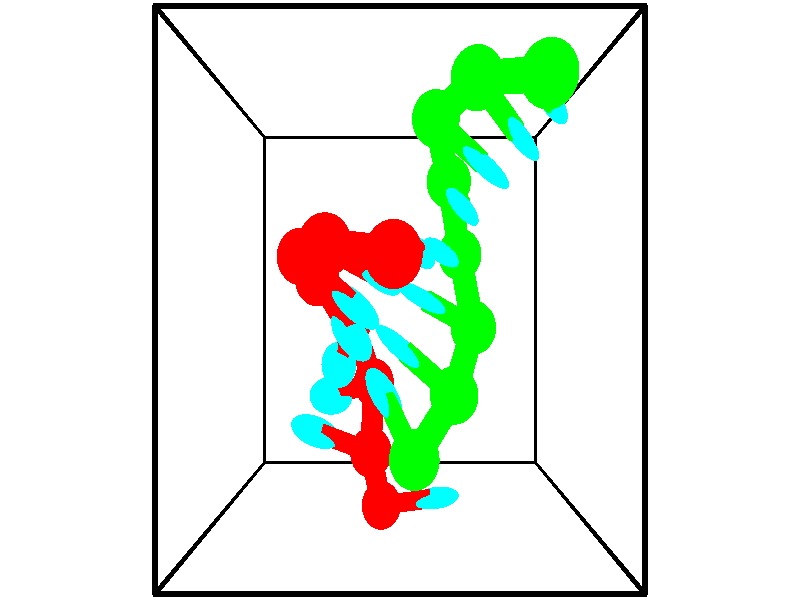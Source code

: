 // switches for output
#declare DRAW_BASES = 1; // possible values are 0, 1; only relevant for DNA ribbons
#declare DRAW_BASES_TYPE = 3; // possible values are 1, 2, 3; only relevant for DNA ribbons
#declare DRAW_FOG = 0; // set to 1 to enable fog

#include "colors.inc"

#include "transforms.inc"
background { rgb <1, 1, 1>}

#default {
   normal{
       ripples 0.25
       frequency 0.20
       turbulence 0.2
       lambda 5
   }
	finish {
		phong 0.1
		phong_size 40.
	}
}

// original window dimensions: 1024x640


// camera settings

camera {
	sky <-0, 1, 0>
	up <-0, 1, 0>
	right 1.6 * <1, 0, 0>
	location <2.5, 2.5, 11.1562>
	look_at <2.5, 2.5, 2.5>
	direction <0, 0, -8.6562>
	angle 67.0682
}


# declare cpy_camera_pos = <2.5, 2.5, 11.1562>;
# if (DRAW_FOG = 1)
fog {
	fog_type 2
	up vnormalize(cpy_camera_pos)
	color rgbt<1,1,1,0.3>
	distance 1e-5
	fog_alt 3e-3
	fog_offset 4
}
# end


// LIGHTS

# declare lum = 6;
global_settings {
	ambient_light rgb lum * <0.05, 0.05, 0.05>
	max_trace_level 15
}# declare cpy_direct_light_amount = 0.25;
light_source
{	1000 * <-1, -1, 1>,
	rgb lum * cpy_direct_light_amount
	parallel
}

light_source
{	1000 * <1, 1, -1>,
	rgb lum * cpy_direct_light_amount
	parallel
}

// strand 0

// nucleotide -1

// particle -1
sphere {
	<2.259916, 0.301982, 3.399786> 0.250000
	pigment { color rgbt <1,0,0,0> }
	no_shadow
}
cylinder {
	<2.656960, 0.349670, 3.408848>,  <2.895186, 0.378283, 3.414285>, 0.100000
	pigment { color rgbt <1,0,0,0> }
	no_shadow
}
cylinder {
	<2.656960, 0.349670, 3.408848>,  <2.259916, 0.301982, 3.399786>, 0.100000
	pigment { color rgbt <1,0,0,0> }
	no_shadow
}

// particle -1
sphere {
	<2.656960, 0.349670, 3.408848> 0.100000
	pigment { color rgbt <1,0,0,0> }
	no_shadow
}
sphere {
	0, 1
	scale<0.080000,0.200000,0.300000>
	matrix <-0.121350, 0.976625, 0.177421,
		-0.000973, -0.178859, 0.983874,
		0.992609, 0.119220, 0.022655,
		2.954742, 0.385437, 3.415644>
	pigment { color rgbt <0,1,1,0> }
	no_shadow
}
cylinder {
	<2.148355, 0.966239, 3.862921>,  <2.259916, 0.301982, 3.399786>, 0.130000
	pigment { color rgbt <1,0,0,0> }
	no_shadow
}

// nucleotide -1

// particle -1
sphere {
	<2.148355, 0.966239, 3.862921> 0.250000
	pigment { color rgbt <1,0,0,0> }
	no_shadow
}
cylinder {
	<1.774467, 1.097122, 3.918400>,  <1.550135, 1.175652, 3.951687>, 0.100000
	pigment { color rgbt <1,0,0,0> }
	no_shadow
}
cylinder {
	<1.774467, 1.097122, 3.918400>,  <2.148355, 0.966239, 3.862921>, 0.100000
	pigment { color rgbt <1,0,0,0> }
	no_shadow
}

// particle -1
sphere {
	<1.774467, 1.097122, 3.918400> 0.100000
	pigment { color rgbt <1,0,0,0> }
	no_shadow
}
sphere {
	0, 1
	scale<0.080000,0.200000,0.300000>
	matrix <0.350760, 0.786601, 0.508160,
		0.057175, 0.523636, -0.850022,
		-0.934718, 0.327207, 0.138696,
		1.494052, 1.195284, 3.960009>
	pigment { color rgbt <0,1,1,0> }
	no_shadow
}
cylinder {
	<2.173339, 1.643404, 3.628035>,  <2.148355, 0.966239, 3.862921>, 0.130000
	pigment { color rgbt <1,0,0,0> }
	no_shadow
}

// nucleotide -1

// particle -1
sphere {
	<2.173339, 1.643404, 3.628035> 0.250000
	pigment { color rgbt <1,0,0,0> }
	no_shadow
}
cylinder {
	<1.904579, 1.604156, 3.921680>,  <1.743323, 1.580608, 4.097868>, 0.100000
	pigment { color rgbt <1,0,0,0> }
	no_shadow
}
cylinder {
	<1.904579, 1.604156, 3.921680>,  <2.173339, 1.643404, 3.628035>, 0.100000
	pigment { color rgbt <1,0,0,0> }
	no_shadow
}

// particle -1
sphere {
	<1.904579, 1.604156, 3.921680> 0.100000
	pigment { color rgbt <1,0,0,0> }
	no_shadow
}
sphere {
	0, 1
	scale<0.080000,0.200000,0.300000>
	matrix <0.546747, 0.602921, 0.580994,
		-0.499620, 0.791745, -0.351455,
		-0.671899, -0.098119, 0.734115,
		1.703009, 1.574721, 4.141915>
	pigment { color rgbt <0,1,1,0> }
	no_shadow
}
cylinder {
	<1.908355, 2.293355, 3.753252>,  <2.173339, 1.643404, 3.628035>, 0.130000
	pigment { color rgbt <1,0,0,0> }
	no_shadow
}

// nucleotide -1

// particle -1
sphere {
	<1.908355, 2.293355, 3.753252> 0.250000
	pigment { color rgbt <1,0,0,0> }
	no_shadow
}
cylinder {
	<1.851536, 2.064728, 4.076519>,  <1.817445, 1.927552, 4.270479>, 0.100000
	pigment { color rgbt <1,0,0,0> }
	no_shadow
}
cylinder {
	<1.851536, 2.064728, 4.076519>,  <1.908355, 2.293355, 3.753252>, 0.100000
	pigment { color rgbt <1,0,0,0> }
	no_shadow
}

// particle -1
sphere {
	<1.851536, 2.064728, 4.076519> 0.100000
	pigment { color rgbt <1,0,0,0> }
	no_shadow
}
sphere {
	0, 1
	scale<0.080000,0.200000,0.300000>
	matrix <0.437188, 0.696272, 0.569273,
		-0.888082, 0.434184, 0.150979,
		-0.142047, -0.571567, 0.808167,
		1.808922, 1.893257, 4.318969>
	pigment { color rgbt <0,1,1,0> }
	no_shadow
}
cylinder {
	<1.561228, 2.690289, 4.291272>,  <1.908355, 2.293355, 3.753252>, 0.130000
	pigment { color rgbt <1,0,0,0> }
	no_shadow
}

// nucleotide -1

// particle -1
sphere {
	<1.561228, 2.690289, 4.291272> 0.250000
	pigment { color rgbt <1,0,0,0> }
	no_shadow
}
cylinder {
	<1.794384, 2.397156, 4.431667>,  <1.934278, 2.221275, 4.515904>, 0.100000
	pigment { color rgbt <1,0,0,0> }
	no_shadow
}
cylinder {
	<1.794384, 2.397156, 4.431667>,  <1.561228, 2.690289, 4.291272>, 0.100000
	pigment { color rgbt <1,0,0,0> }
	no_shadow
}

// particle -1
sphere {
	<1.794384, 2.397156, 4.431667> 0.100000
	pigment { color rgbt <1,0,0,0> }
	no_shadow
}
sphere {
	0, 1
	scale<0.080000,0.200000,0.300000>
	matrix <0.441780, 0.648358, 0.620050,
		-0.681960, -0.206362, 0.701674,
		0.582890, -0.732835, 0.350987,
		1.969251, 2.177305, 4.536963>
	pigment { color rgbt <0,1,1,0> }
	no_shadow
}
cylinder {
	<1.478143, 2.873886, 4.903956>,  <1.561228, 2.690289, 4.291272>, 0.130000
	pigment { color rgbt <1,0,0,0> }
	no_shadow
}

// nucleotide -1

// particle -1
sphere {
	<1.478143, 2.873886, 4.903956> 0.250000
	pigment { color rgbt <1,0,0,0> }
	no_shadow
}
cylinder {
	<1.795940, 2.631439, 4.888973>,  <1.986619, 2.485971, 4.879983>, 0.100000
	pigment { color rgbt <1,0,0,0> }
	no_shadow
}
cylinder {
	<1.795940, 2.631439, 4.888973>,  <1.478143, 2.873886, 4.903956>, 0.100000
	pigment { color rgbt <1,0,0,0> }
	no_shadow
}

// particle -1
sphere {
	<1.795940, 2.631439, 4.888973> 0.100000
	pigment { color rgbt <1,0,0,0> }
	no_shadow
}
sphere {
	0, 1
	scale<0.080000,0.200000,0.300000>
	matrix <0.551568, 0.694433, 0.462099,
		-0.254074, -0.387795, 0.886037,
		0.794493, -0.606117, -0.037458,
		2.034288, 2.449604, 4.877736>
	pigment { color rgbt <0,1,1,0> }
	no_shadow
}
cylinder {
	<1.806807, 2.924835, 5.569077>,  <1.478143, 2.873886, 4.903956>, 0.130000
	pigment { color rgbt <1,0,0,0> }
	no_shadow
}

// nucleotide -1

// particle -1
sphere {
	<1.806807, 2.924835, 5.569077> 0.250000
	pigment { color rgbt <1,0,0,0> }
	no_shadow
}
cylinder {
	<2.078373, 2.800629, 5.302948>,  <2.241313, 2.726105, 5.143270>, 0.100000
	pigment { color rgbt <1,0,0,0> }
	no_shadow
}
cylinder {
	<2.078373, 2.800629, 5.302948>,  <1.806807, 2.924835, 5.569077>, 0.100000
	pigment { color rgbt <1,0,0,0> }
	no_shadow
}

// particle -1
sphere {
	<2.078373, 2.800629, 5.302948> 0.100000
	pigment { color rgbt <1,0,0,0> }
	no_shadow
}
sphere {
	0, 1
	scale<0.080000,0.200000,0.300000>
	matrix <0.647050, 0.681289, 0.342302,
		0.346987, -0.662891, 0.663457,
		0.678916, -0.310515, -0.665323,
		2.282048, 2.707474, 5.103351>
	pigment { color rgbt <0,1,1,0> }
	no_shadow
}
cylinder {
	<2.444326, 2.828362, 5.977341>,  <1.806807, 2.924835, 5.569077>, 0.130000
	pigment { color rgbt <1,0,0,0> }
	no_shadow
}

// nucleotide -1

// particle -1
sphere {
	<2.444326, 2.828362, 5.977341> 0.250000
	pigment { color rgbt <1,0,0,0> }
	no_shadow
}
cylinder {
	<2.571945, 2.869873, 5.600525>,  <2.648517, 2.894779, 5.374435>, 0.100000
	pigment { color rgbt <1,0,0,0> }
	no_shadow
}
cylinder {
	<2.571945, 2.869873, 5.600525>,  <2.444326, 2.828362, 5.977341>, 0.100000
	pigment { color rgbt <1,0,0,0> }
	no_shadow
}

// particle -1
sphere {
	<2.571945, 2.869873, 5.600525> 0.100000
	pigment { color rgbt <1,0,0,0> }
	no_shadow
}
sphere {
	0, 1
	scale<0.080000,0.200000,0.300000>
	matrix <0.642377, 0.707146, 0.295459,
		0.696823, -0.699410, 0.158947,
		0.319045, 0.103779, -0.942040,
		2.667660, 2.901006, 5.317913>
	pigment { color rgbt <0,1,1,0> }
	no_shadow
}
// strand 1

// nucleotide -1

// particle -1
sphere {
	<3.793330, 4.132664, 5.930106> 0.250000
	pigment { color rgbt <0,1,0,0> }
	no_shadow
}
cylinder {
	<3.904076, 4.114792, 5.546158>,  <3.970523, 4.104069, 5.315789>, 0.100000
	pigment { color rgbt <0,1,0,0> }
	no_shadow
}
cylinder {
	<3.904076, 4.114792, 5.546158>,  <3.793330, 4.132664, 5.930106>, 0.100000
	pigment { color rgbt <0,1,0,0> }
	no_shadow
}

// particle -1
sphere {
	<3.904076, 4.114792, 5.546158> 0.100000
	pigment { color rgbt <0,1,0,0> }
	no_shadow
}
sphere {
	0, 1
	scale<0.080000,0.200000,0.300000>
	matrix <-0.725233, -0.665035, -0.178228,
		-0.630384, 0.745474, -0.216528,
		0.276863, -0.044680, -0.959870,
		3.987134, 4.101388, 5.258197>
	pigment { color rgbt <0,1,1,0> }
	no_shadow
}
cylinder {
	<3.225181, 4.234030, 5.497911>,  <3.793330, 4.132664, 5.930106>, 0.130000
	pigment { color rgbt <0,1,0,0> }
	no_shadow
}

// nucleotide -1

// particle -1
sphere {
	<3.225181, 4.234030, 5.497911> 0.250000
	pigment { color rgbt <0,1,0,0> }
	no_shadow
}
cylinder {
	<3.491272, 4.022583, 5.286995>,  <3.650927, 3.895715, 5.160445>, 0.100000
	pigment { color rgbt <0,1,0,0> }
	no_shadow
}
cylinder {
	<3.491272, 4.022583, 5.286995>,  <3.225181, 4.234030, 5.497911>, 0.100000
	pigment { color rgbt <0,1,0,0> }
	no_shadow
}

// particle -1
sphere {
	<3.491272, 4.022583, 5.286995> 0.100000
	pigment { color rgbt <0,1,0,0> }
	no_shadow
}
sphere {
	0, 1
	scale<0.080000,0.200000,0.300000>
	matrix <-0.678203, -0.723171, -0.130629,
		-0.312268, 0.444508, -0.839584,
		0.665228, -0.528617, -0.527290,
		3.690840, 3.863998, 5.128808>
	pigment { color rgbt <0,1,1,0> }
	no_shadow
}
cylinder {
	<2.876973, 4.089720, 4.803847>,  <3.225181, 4.234030, 5.497911>, 0.130000
	pigment { color rgbt <0,1,0,0> }
	no_shadow
}

// nucleotide -1

// particle -1
sphere {
	<2.876973, 4.089720, 4.803847> 0.250000
	pigment { color rgbt <0,1,0,0> }
	no_shadow
}
cylinder {
	<3.160040, 3.830536, 4.916527>,  <3.329880, 3.675025, 4.984135>, 0.100000
	pigment { color rgbt <0,1,0,0> }
	no_shadow
}
cylinder {
	<3.160040, 3.830536, 4.916527>,  <2.876973, 4.089720, 4.803847>, 0.100000
	pigment { color rgbt <0,1,0,0> }
	no_shadow
}

// particle -1
sphere {
	<3.160040, 3.830536, 4.916527> 0.100000
	pigment { color rgbt <0,1,0,0> }
	no_shadow
}
sphere {
	0, 1
	scale<0.080000,0.200000,0.300000>
	matrix <-0.523442, -0.748597, -0.406952,
		0.474569, 0.140533, -0.868927,
		0.707667, -0.647960, 0.281700,
		3.372340, 3.636148, 5.001037>
	pigment { color rgbt <0,1,1,0> }
	no_shadow
}
cylinder {
	<3.053032, 3.618349, 4.304222>,  <2.876973, 4.089720, 4.803847>, 0.130000
	pigment { color rgbt <0,1,0,0> }
	no_shadow
}

// nucleotide -1

// particle -1
sphere {
	<3.053032, 3.618349, 4.304222> 0.250000
	pigment { color rgbt <0,1,0,0> }
	no_shadow
}
cylinder {
	<3.104265, 3.439850, 4.658501>,  <3.135005, 3.332751, 4.871068>, 0.100000
	pigment { color rgbt <0,1,0,0> }
	no_shadow
}
cylinder {
	<3.104265, 3.439850, 4.658501>,  <3.053032, 3.618349, 4.304222>, 0.100000
	pigment { color rgbt <0,1,0,0> }
	no_shadow
}

// particle -1
sphere {
	<3.104265, 3.439850, 4.658501> 0.100000
	pigment { color rgbt <0,1,0,0> }
	no_shadow
}
sphere {
	0, 1
	scale<0.080000,0.200000,0.300000>
	matrix <-0.635135, -0.722802, -0.272326,
		0.761708, -0.527657, -0.376005,
		0.128083, -0.446247, 0.885697,
		3.142690, 3.305976, 4.924210>
	pigment { color rgbt <0,1,1,0> }
	no_shadow
}
cylinder {
	<3.195164, 2.940262, 4.134608>,  <3.053032, 3.618349, 4.304222>, 0.130000
	pigment { color rgbt <0,1,0,0> }
	no_shadow
}

// nucleotide -1

// particle -1
sphere {
	<3.195164, 2.940262, 4.134608> 0.250000
	pigment { color rgbt <0,1,0,0> }
	no_shadow
}
cylinder {
	<3.048054, 2.927719, 4.506363>,  <2.959788, 2.920194, 4.729415>, 0.100000
	pigment { color rgbt <0,1,0,0> }
	no_shadow
}
cylinder {
	<3.048054, 2.927719, 4.506363>,  <3.195164, 2.940262, 4.134608>, 0.100000
	pigment { color rgbt <0,1,0,0> }
	no_shadow
}

// particle -1
sphere {
	<3.048054, 2.927719, 4.506363> 0.100000
	pigment { color rgbt <0,1,0,0> }
	no_shadow
}
sphere {
	0, 1
	scale<0.080000,0.200000,0.300000>
	matrix <-0.537879, -0.808104, -0.240113,
		0.758570, -0.588205, 0.280334,
		-0.367775, -0.031356, 0.929386,
		2.937721, 2.918312, 4.785179>
	pigment { color rgbt <0,1,1,0> }
	no_shadow
}
cylinder {
	<3.313840, 2.244938, 4.451817>,  <3.195164, 2.940262, 4.134608>, 0.130000
	pigment { color rgbt <0,1,0,0> }
	no_shadow
}

// nucleotide -1

// particle -1
sphere {
	<3.313840, 2.244938, 4.451817> 0.250000
	pigment { color rgbt <0,1,0,0> }
	no_shadow
}
cylinder {
	<2.982304, 2.399643, 4.613525>,  <2.783381, 2.492466, 4.710551>, 0.100000
	pigment { color rgbt <0,1,0,0> }
	no_shadow
}
cylinder {
	<2.982304, 2.399643, 4.613525>,  <3.313840, 2.244938, 4.451817>, 0.100000
	pigment { color rgbt <0,1,0,0> }
	no_shadow
}

// particle -1
sphere {
	<2.982304, 2.399643, 4.613525> 0.100000
	pigment { color rgbt <0,1,0,0> }
	no_shadow
}
sphere {
	0, 1
	scale<0.080000,0.200000,0.300000>
	matrix <-0.442245, -0.895501, -0.049978,
		0.342696, -0.220211, 0.913273,
		-0.828842, 0.386762, 0.404272,
		2.733651, 2.515672, 4.734807>
	pigment { color rgbt <0,1,1,0> }
	no_shadow
}
cylinder {
	<3.060767, 1.677659, 4.903685>,  <3.313840, 2.244938, 4.451817>, 0.130000
	pigment { color rgbt <0,1,0,0> }
	no_shadow
}

// nucleotide -1

// particle -1
sphere {
	<3.060767, 1.677659, 4.903685> 0.250000
	pigment { color rgbt <0,1,0,0> }
	no_shadow
}
cylinder {
	<2.738802, 1.914078, 4.882607>,  <2.545623, 2.055929, 4.869960>, 0.100000
	pigment { color rgbt <0,1,0,0> }
	no_shadow
}
cylinder {
	<2.738802, 1.914078, 4.882607>,  <3.060767, 1.677659, 4.903685>, 0.100000
	pigment { color rgbt <0,1,0,0> }
	no_shadow
}

// particle -1
sphere {
	<2.738802, 1.914078, 4.882607> 0.100000
	pigment { color rgbt <0,1,0,0> }
	no_shadow
}
sphere {
	0, 1
	scale<0.080000,0.200000,0.300000>
	matrix <-0.577276, -0.800515, -0.161024,
		-0.137356, -0.099191, 0.985543,
		-0.804914, 0.591048, -0.052695,
		2.497328, 2.091392, 4.866798>
	pigment { color rgbt <0,1,1,0> }
	no_shadow
}
cylinder {
	<2.641347, 1.182829, 5.180230>,  <3.060767, 1.677659, 4.903685>, 0.130000
	pigment { color rgbt <0,1,0,0> }
	no_shadow
}

// nucleotide -1

// particle -1
sphere {
	<2.641347, 1.182829, 5.180230> 0.250000
	pigment { color rgbt <0,1,0,0> }
	no_shadow
}
cylinder {
	<2.463530, 1.461899, 4.955505>,  <2.356839, 1.629340, 4.820671>, 0.100000
	pigment { color rgbt <0,1,0,0> }
	no_shadow
}
cylinder {
	<2.463530, 1.461899, 4.955505>,  <2.641347, 1.182829, 5.180230>, 0.100000
	pigment { color rgbt <0,1,0,0> }
	no_shadow
}

// particle -1
sphere {
	<2.463530, 1.461899, 4.955505> 0.100000
	pigment { color rgbt <0,1,0,0> }
	no_shadow
}
sphere {
	0, 1
	scale<0.080000,0.200000,0.300000>
	matrix <-0.583156, -0.701487, -0.409691,
		-0.679931, 0.145494, 0.718697,
		-0.444549, 0.697674, -0.561808,
		2.330166, 1.671201, 4.786962>
	pigment { color rgbt <0,1,1,0> }
	no_shadow
}
// box output
cylinder {
	<0.000000, 0.000000, 0.000000>,  <5.000000, 0.000000, 0.000000>, 0.025000
	pigment { color rgbt <0,0,0,0> }
	no_shadow
}
cylinder {
	<0.000000, 0.000000, 0.000000>,  <0.000000, 5.000000, 0.000000>, 0.025000
	pigment { color rgbt <0,0,0,0> }
	no_shadow
}
cylinder {
	<0.000000, 0.000000, 0.000000>,  <0.000000, 0.000000, 5.000000>, 0.025000
	pigment { color rgbt <0,0,0,0> }
	no_shadow
}
cylinder {
	<5.000000, 5.000000, 5.000000>,  <0.000000, 5.000000, 5.000000>, 0.025000
	pigment { color rgbt <0,0,0,0> }
	no_shadow
}
cylinder {
	<5.000000, 5.000000, 5.000000>,  <5.000000, 0.000000, 5.000000>, 0.025000
	pigment { color rgbt <0,0,0,0> }
	no_shadow
}
cylinder {
	<5.000000, 5.000000, 5.000000>,  <5.000000, 5.000000, 0.000000>, 0.025000
	pigment { color rgbt <0,0,0,0> }
	no_shadow
}
cylinder {
	<0.000000, 0.000000, 5.000000>,  <0.000000, 5.000000, 5.000000>, 0.025000
	pigment { color rgbt <0,0,0,0> }
	no_shadow
}
cylinder {
	<0.000000, 0.000000, 5.000000>,  <5.000000, 0.000000, 5.000000>, 0.025000
	pigment { color rgbt <0,0,0,0> }
	no_shadow
}
cylinder {
	<5.000000, 5.000000, 0.000000>,  <0.000000, 5.000000, 0.000000>, 0.025000
	pigment { color rgbt <0,0,0,0> }
	no_shadow
}
cylinder {
	<5.000000, 5.000000, 0.000000>,  <5.000000, 0.000000, 0.000000>, 0.025000
	pigment { color rgbt <0,0,0,0> }
	no_shadow
}
cylinder {
	<5.000000, 0.000000, 5.000000>,  <5.000000, 0.000000, 0.000000>, 0.025000
	pigment { color rgbt <0,0,0,0> }
	no_shadow
}
cylinder {
	<0.000000, 5.000000, 0.000000>,  <0.000000, 5.000000, 5.000000>, 0.025000
	pigment { color rgbt <0,0,0,0> }
	no_shadow
}
// end of box output
